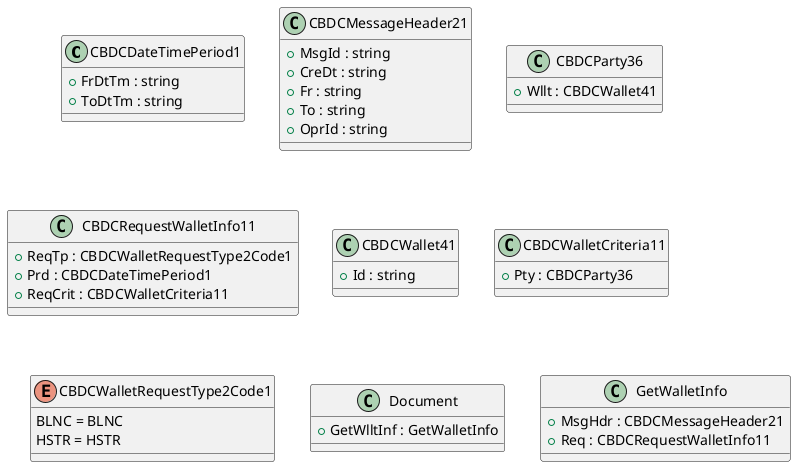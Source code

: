 @startuml

class CBDCDateTimePeriod1 {
    +FrDtTm : string
    +ToDtTm : string
}
class CBDCMessageHeader21 {
    +MsgId : string
    +CreDt : string
    +Fr : string
    +To : string
    +OprId : string
}
class CBDCParty36 {
    +Wllt : CBDCWallet41
}
class CBDCRequestWalletInfo11 {
    +ReqTp : CBDCWalletRequestType2Code1
    +Prd : CBDCDateTimePeriod1
    +ReqCrit : CBDCWalletCriteria11
}
class CBDCWallet41 {
    +Id : string
}
class CBDCWalletCriteria11 {
    +Pty : CBDCParty36
}
enum CBDCWalletRequestType2Code1 {
    BLNC = BLNC
    HSTR = HSTR
}
class Document {
    +GetWlltInf : GetWalletInfo
}
class GetWalletInfo {
    +MsgHdr : CBDCMessageHeader21
    +Req : CBDCRequestWalletInfo11
}

@enduml
